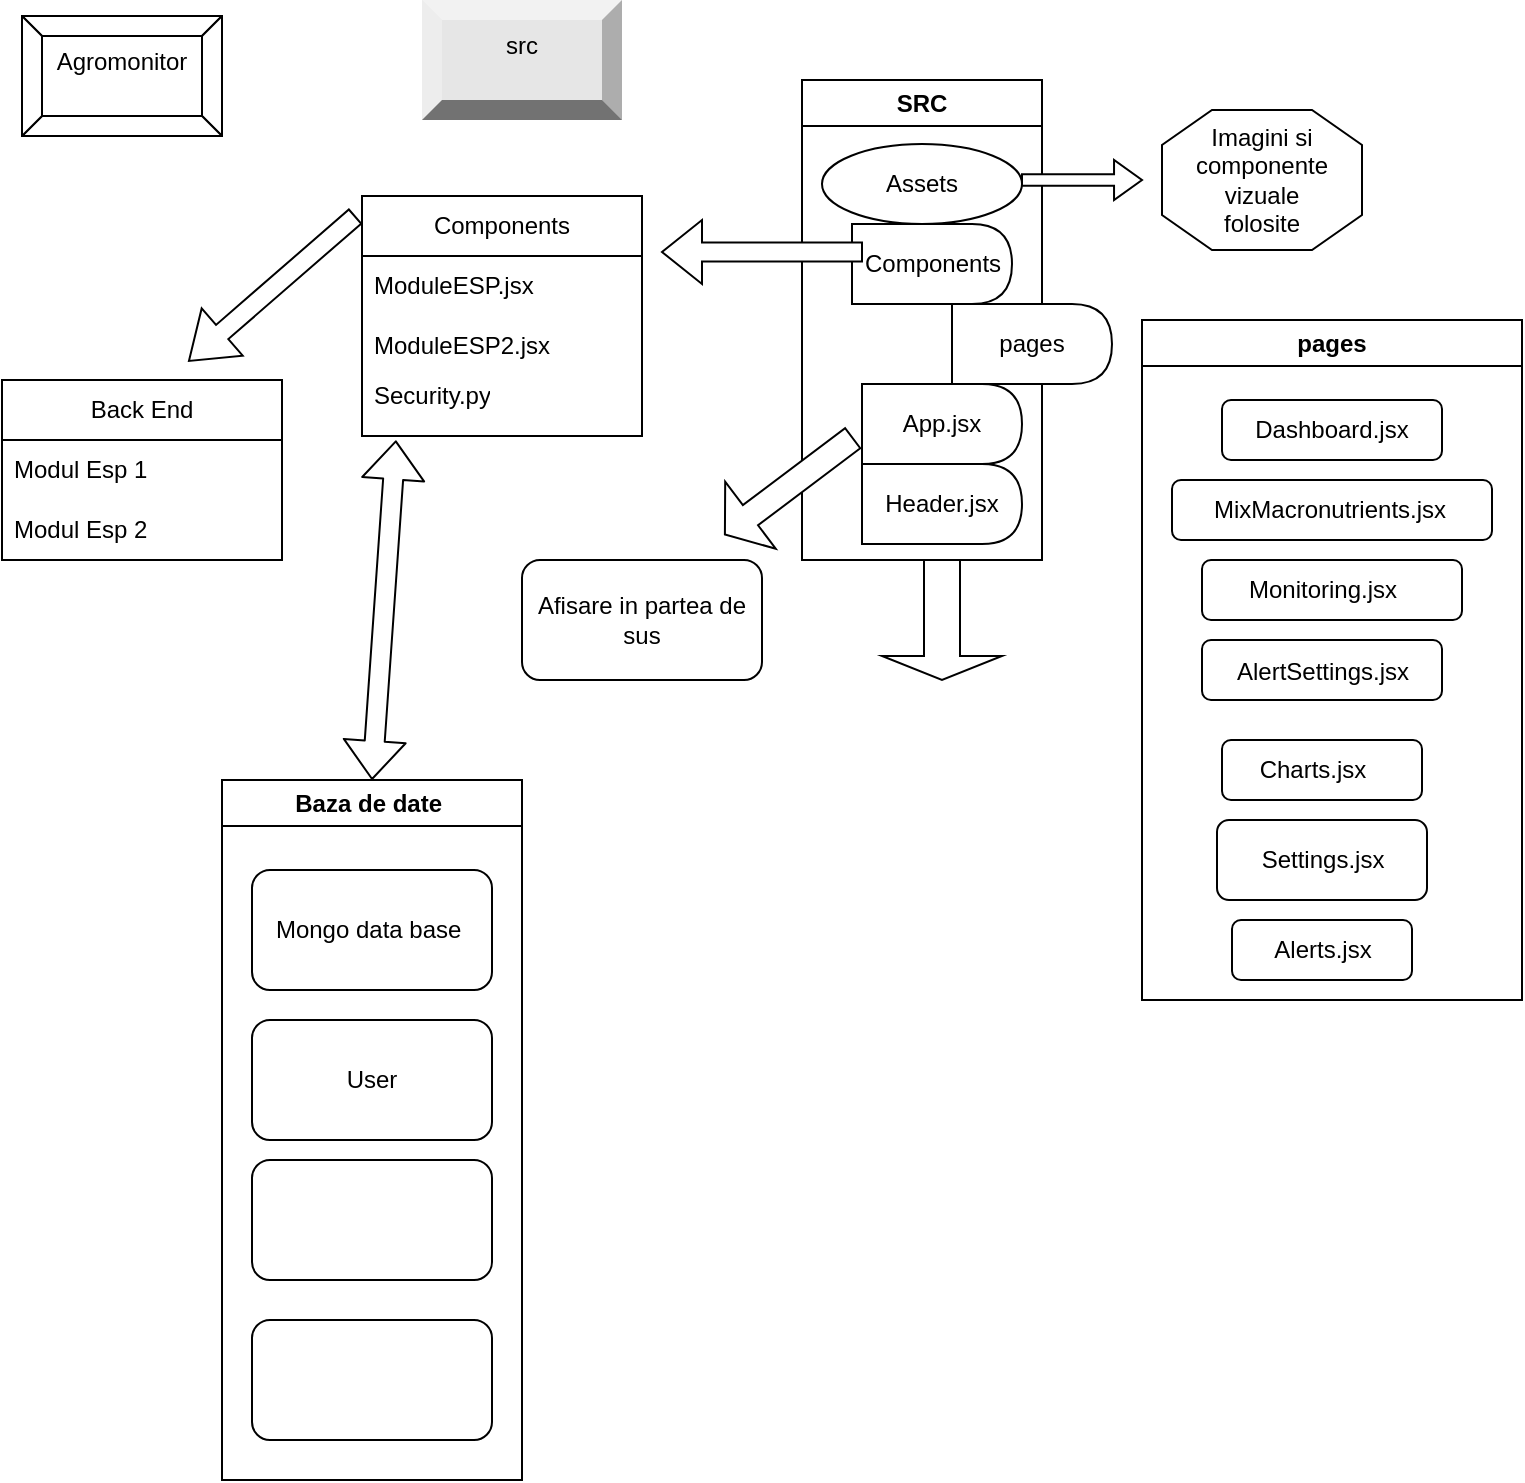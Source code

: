 <mxfile>
    <diagram id="almU8yFP7Owq6rE_Z_s6" name="Page-1">
        <mxGraphModel dx="840" dy="951" grid="1" gridSize="10" guides="1" tooltips="1" connect="1" arrows="1" fold="1" page="1" pageScale="1" pageWidth="850" pageHeight="1100" math="0" shadow="0">
            <root>
                <mxCell id="0"/>
                <mxCell id="1" parent="0"/>
                <mxCell id="2" value="Agromonitor&lt;div&gt;&lt;br&gt;&lt;/div&gt;" style="labelPosition=center;verticalLabelPosition=middle;align=center;html=1;shape=mxgraph.basic.button;dx=10;whiteSpace=wrap;" vertex="1" parent="1">
                    <mxGeometry x="10" y="8" width="100" height="60" as="geometry"/>
                </mxCell>
                <mxCell id="5" value="Back End" style="swimlane;fontStyle=0;childLayout=stackLayout;horizontal=1;startSize=30;horizontalStack=0;resizeParent=1;resizeParentMax=0;resizeLast=0;collapsible=1;marginBottom=0;whiteSpace=wrap;html=1;" vertex="1" parent="1">
                    <mxGeometry y="190" width="140" height="90" as="geometry"/>
                </mxCell>
                <mxCell id="6" value="Modul Esp 1" style="text;strokeColor=none;fillColor=none;align=left;verticalAlign=middle;spacingLeft=4;spacingRight=4;overflow=hidden;points=[[0,0.5],[1,0.5]];portConstraint=eastwest;rotatable=0;whiteSpace=wrap;html=1;" vertex="1" parent="5">
                    <mxGeometry y="30" width="140" height="30" as="geometry"/>
                </mxCell>
                <mxCell id="8" value="Modul Esp 2" style="text;strokeColor=none;fillColor=none;align=left;verticalAlign=middle;spacingLeft=4;spacingRight=4;overflow=hidden;points=[[0,0.5],[1,0.5]];portConstraint=eastwest;rotatable=0;whiteSpace=wrap;html=1;" vertex="1" parent="5">
                    <mxGeometry y="60" width="140" height="30" as="geometry"/>
                </mxCell>
                <mxCell id="10" value="Components" style="swimlane;fontStyle=0;childLayout=stackLayout;horizontal=1;startSize=30;horizontalStack=0;resizeParent=1;resizeParentMax=0;resizeLast=0;collapsible=1;marginBottom=0;whiteSpace=wrap;html=1;" vertex="1" parent="1">
                    <mxGeometry x="180" y="98" width="140" height="120" as="geometry"/>
                </mxCell>
                <mxCell id="11" value="ModuleESP.jsx" style="text;strokeColor=none;fillColor=none;align=left;verticalAlign=middle;spacingLeft=4;spacingRight=4;overflow=hidden;points=[[0,0.5],[1,0.5]];portConstraint=eastwest;rotatable=0;whiteSpace=wrap;html=1;" vertex="1" parent="10">
                    <mxGeometry y="30" width="140" height="30" as="geometry"/>
                </mxCell>
                <mxCell id="12" value="ModuleESP2.jsx" style="text;strokeColor=none;fillColor=none;align=left;verticalAlign=middle;spacingLeft=4;spacingRight=4;overflow=hidden;points=[[0,0.5],[1,0.5]];portConstraint=eastwest;rotatable=0;whiteSpace=wrap;html=1;" vertex="1" parent="10">
                    <mxGeometry y="60" width="140" height="30" as="geometry"/>
                </mxCell>
                <mxCell id="13" value="Security.py&lt;div&gt;&lt;br&gt;&lt;/div&gt;" style="text;strokeColor=none;fillColor=none;align=left;verticalAlign=middle;spacingLeft=4;spacingRight=4;overflow=hidden;points=[[0,0.5],[1,0.5]];portConstraint=eastwest;rotatable=0;whiteSpace=wrap;html=1;" vertex="1" parent="10">
                    <mxGeometry y="90" width="140" height="30" as="geometry"/>
                </mxCell>
                <mxCell id="18" value="pages" style="swimlane;whiteSpace=wrap;html=1;" vertex="1" parent="1">
                    <mxGeometry x="570" y="160" width="190" height="340" as="geometry">
                        <mxRectangle x="450" y="160" width="140" height="30" as="alternateBounds"/>
                    </mxGeometry>
                </mxCell>
                <mxCell id="42" value="&lt;span style=&quot;color: rgb(0, 0, 0); text-align: left;&quot;&gt;Dashboard.jsx&lt;/span&gt;" style="rounded=1;whiteSpace=wrap;html=1;" vertex="1" parent="18">
                    <mxGeometry x="40" y="40" width="110" height="30" as="geometry"/>
                </mxCell>
                <mxCell id="43" value="" style="rounded=1;whiteSpace=wrap;html=1;" vertex="1" parent="18">
                    <mxGeometry x="15" y="80" width="160" height="30" as="geometry"/>
                </mxCell>
                <mxCell id="20" value="MixMacronutrients.jsx" style="text;strokeColor=none;fillColor=none;align=left;verticalAlign=middle;spacingLeft=4;spacingRight=4;overflow=hidden;points=[[0,0.5],[1,0.5]];portConstraint=eastwest;rotatable=0;whiteSpace=wrap;html=1;" vertex="1" parent="18">
                    <mxGeometry x="30" y="80" width="130" height="30" as="geometry"/>
                </mxCell>
                <mxCell id="44" value="" style="rounded=1;whiteSpace=wrap;html=1;" vertex="1" parent="18">
                    <mxGeometry x="30" y="120" width="130" height="30" as="geometry"/>
                </mxCell>
                <mxCell id="22" value="&lt;span style=&quot;color: rgb(0, 0, 0); text-align: left; text-wrap-mode: wrap;&quot;&gt;Monitoring.jsx&lt;/span&gt;" style="text;html=1;align=center;verticalAlign=middle;resizable=0;points=[];autosize=1;strokeColor=none;fillColor=none;" vertex="1" parent="18">
                    <mxGeometry x="40" y="120" width="100" height="30" as="geometry"/>
                </mxCell>
                <mxCell id="45" value="" style="rounded=1;whiteSpace=wrap;html=1;" vertex="1" parent="18">
                    <mxGeometry x="30" y="160" width="120" height="30" as="geometry"/>
                </mxCell>
                <mxCell id="26" value="AlertSettings.jsx&lt;div&gt;&lt;br&gt;&lt;/div&gt;&lt;div&gt;&lt;br&gt;&lt;/div&gt;" style="text;html=1;align=center;verticalAlign=middle;resizable=0;points=[];autosize=1;strokeColor=none;fillColor=none;" vertex="1" parent="18">
                    <mxGeometry x="35" y="160" width="110" height="60" as="geometry"/>
                </mxCell>
                <mxCell id="46" value="" style="rounded=1;whiteSpace=wrap;html=1;" vertex="1" parent="18">
                    <mxGeometry x="40" y="210" width="100" height="30" as="geometry"/>
                </mxCell>
                <mxCell id="25" value="Charts.jsx" style="text;html=1;align=center;verticalAlign=middle;resizable=0;points=[];autosize=1;strokeColor=none;fillColor=none;" vertex="1" parent="18">
                    <mxGeometry x="45" y="210" width="80" height="30" as="geometry"/>
                </mxCell>
                <mxCell id="47" value="" style="rounded=1;whiteSpace=wrap;html=1;" vertex="1" parent="18">
                    <mxGeometry x="37.5" y="250" width="105" height="40" as="geometry"/>
                </mxCell>
                <mxCell id="28" value="Settings.jsx" style="text;html=1;align=center;verticalAlign=middle;resizable=0;points=[];autosize=1;strokeColor=none;fillColor=none;" vertex="1" parent="18">
                    <mxGeometry x="50" y="255" width="80" height="30" as="geometry"/>
                </mxCell>
                <mxCell id="48" value="" style="rounded=1;whiteSpace=wrap;html=1;" vertex="1" parent="18">
                    <mxGeometry x="45" y="300" width="90" height="30" as="geometry"/>
                </mxCell>
                <mxCell id="27" value="Alerts.jsx" style="text;html=1;align=center;verticalAlign=middle;resizable=0;points=[];autosize=1;strokeColor=none;fillColor=none;" vertex="1" parent="18">
                    <mxGeometry x="55" y="300" width="70" height="30" as="geometry"/>
                </mxCell>
                <mxCell id="29" value="src&lt;div&gt;&lt;br&gt;&lt;/div&gt;" style="labelPosition=center;verticalLabelPosition=middle;align=center;html=1;shape=mxgraph.basic.shaded_button;dx=10;fillColor=#E6E6E6;strokeColor=none;whiteSpace=wrap;" vertex="1" parent="1">
                    <mxGeometry x="210" width="100" height="60" as="geometry"/>
                </mxCell>
                <mxCell id="31" value="SRC" style="swimlane;whiteSpace=wrap;html=1;" vertex="1" parent="1">
                    <mxGeometry x="400" y="40" width="120" height="240" as="geometry"/>
                </mxCell>
                <mxCell id="50" value="Assets" style="ellipse;whiteSpace=wrap;html=1;align=center;newEdgeStyle={&quot;edgeStyle&quot;:&quot;entityRelationEdgeStyle&quot;,&quot;startArrow&quot;:&quot;none&quot;,&quot;endArrow&quot;:&quot;none&quot;,&quot;segment&quot;:10,&quot;curved&quot;:1,&quot;sourcePerimeterSpacing&quot;:0,&quot;targetPerimeterSpacing&quot;:0};treeFolding=1;treeMoving=1;" vertex="1" parent="31">
                    <mxGeometry x="10" y="32" width="100" height="40" as="geometry"/>
                </mxCell>
                <mxCell id="51" value="" style="shape=delay;whiteSpace=wrap;html=1;" vertex="1" parent="31">
                    <mxGeometry x="25" y="72" width="80" height="40" as="geometry"/>
                </mxCell>
                <mxCell id="52" value="&lt;span style=&quot;color: rgb(0, 0, 0); text-wrap-mode: nowrap;&quot;&gt;pages&lt;/span&gt;" style="shape=delay;whiteSpace=wrap;html=1;" vertex="1" parent="31">
                    <mxGeometry x="75" y="112" width="80" height="40" as="geometry"/>
                </mxCell>
                <mxCell id="53" value="&lt;span style=&quot;color: rgb(0, 0, 0); text-wrap-mode: nowrap;&quot;&gt;App.jsx&lt;/span&gt;" style="shape=delay;whiteSpace=wrap;html=1;" vertex="1" parent="31">
                    <mxGeometry x="30" y="152" width="80" height="40" as="geometry"/>
                </mxCell>
                <mxCell id="55" value="&lt;span style=&quot;color: rgb(0, 0, 0); text-wrap-mode: nowrap;&quot;&gt;Header.jsx&lt;/span&gt;" style="shape=delay;whiteSpace=wrap;html=1;" vertex="1" parent="31">
                    <mxGeometry x="30" y="192" width="80" height="40" as="geometry"/>
                </mxCell>
                <mxCell id="33" value="Components" style="text;html=1;align=center;verticalAlign=middle;resizable=0;points=[];autosize=1;strokeColor=none;fillColor=none;" vertex="1" parent="31">
                    <mxGeometry x="20" y="77" width="90" height="30" as="geometry"/>
                </mxCell>
                <mxCell id="67" value="" style="shape=singleArrow;direction=west;whiteSpace=wrap;html=1;rotation=-37;" vertex="1" parent="31">
                    <mxGeometry x="-46.6" y="182.17" width="80" height="42" as="geometry"/>
                </mxCell>
                <mxCell id="38" value="Baza de date&amp;nbsp;" style="swimlane;whiteSpace=wrap;html=1;" vertex="1" parent="1">
                    <mxGeometry x="110" y="390" width="150" height="350" as="geometry"/>
                </mxCell>
                <mxCell id="40" value="Mongo data base&amp;nbsp;" style="rounded=1;whiteSpace=wrap;html=1;" vertex="1" parent="38">
                    <mxGeometry x="15" y="45" width="120" height="60" as="geometry"/>
                </mxCell>
                <mxCell id="60" value="User" style="rounded=1;whiteSpace=wrap;html=1;" vertex="1" parent="38">
                    <mxGeometry x="15" y="120" width="120" height="60" as="geometry"/>
                </mxCell>
                <mxCell id="61" value="" style="rounded=1;whiteSpace=wrap;html=1;" vertex="1" parent="38">
                    <mxGeometry x="15" y="190" width="120" height="60" as="geometry"/>
                </mxCell>
                <mxCell id="62" value="" style="rounded=1;whiteSpace=wrap;html=1;" vertex="1" parent="38">
                    <mxGeometry x="15" y="270" width="120" height="60" as="geometry"/>
                </mxCell>
                <mxCell id="56" value="" style="shape=singleArrow;direction=west;whiteSpace=wrap;html=1;" vertex="1" parent="1">
                    <mxGeometry x="330" y="110" width="100" height="32" as="geometry"/>
                </mxCell>
                <mxCell id="59" value="" style="shape=singleArrow;direction=west;whiteSpace=wrap;html=1;rotation=-41;" vertex="1" parent="1">
                    <mxGeometry x="80" y="128.72" width="110" height="31.28" as="geometry"/>
                </mxCell>
                <mxCell id="64" value="" style="shape=singleArrow;whiteSpace=wrap;html=1;arrowWidth=0.293;arrowSize=0.233;" vertex="1" parent="1">
                    <mxGeometry x="510" y="80" width="60" height="20" as="geometry"/>
                </mxCell>
                <mxCell id="65" value="" style="verticalLabelPosition=bottom;verticalAlign=top;html=1;shape=mxgraph.basic.polygon;polyCoords=[[0.25,0],[0.75,0],[1,0.25],[1,0.75],[0.75,1],[0.25,1],[0,0.75],[0,0.25]];polyline=0;" vertex="1" parent="1">
                    <mxGeometry x="580" y="55" width="100" height="70" as="geometry"/>
                </mxCell>
                <mxCell id="66" value="Imagini si componente vizuale folosite" style="text;html=1;align=center;verticalAlign=middle;whiteSpace=wrap;rounded=0;" vertex="1" parent="1">
                    <mxGeometry x="600" y="75" width="60" height="30" as="geometry"/>
                </mxCell>
                <mxCell id="68" value="Afisare in partea de sus" style="rounded=1;whiteSpace=wrap;html=1;" vertex="1" parent="1">
                    <mxGeometry x="260" y="280" width="120" height="60" as="geometry"/>
                </mxCell>
                <mxCell id="69" value="" style="shape=singleArrow;direction=south;whiteSpace=wrap;html=1;" vertex="1" parent="1">
                    <mxGeometry x="440" y="280" width="60" height="60" as="geometry"/>
                </mxCell>
                <mxCell id="70" value="" style="shape=flexArrow;endArrow=classic;startArrow=classic;html=1;entryX=0.121;entryY=1.072;entryDx=0;entryDy=0;entryPerimeter=0;exitX=0.5;exitY=0;exitDx=0;exitDy=0;" edge="1" parent="1" source="38" target="13">
                    <mxGeometry width="100" height="100" relative="1" as="geometry">
                        <mxPoint x="150" y="340" as="sourcePoint"/>
                        <mxPoint x="250" y="240" as="targetPoint"/>
                    </mxGeometry>
                </mxCell>
            </root>
        </mxGraphModel>
    </diagram>
</mxfile>